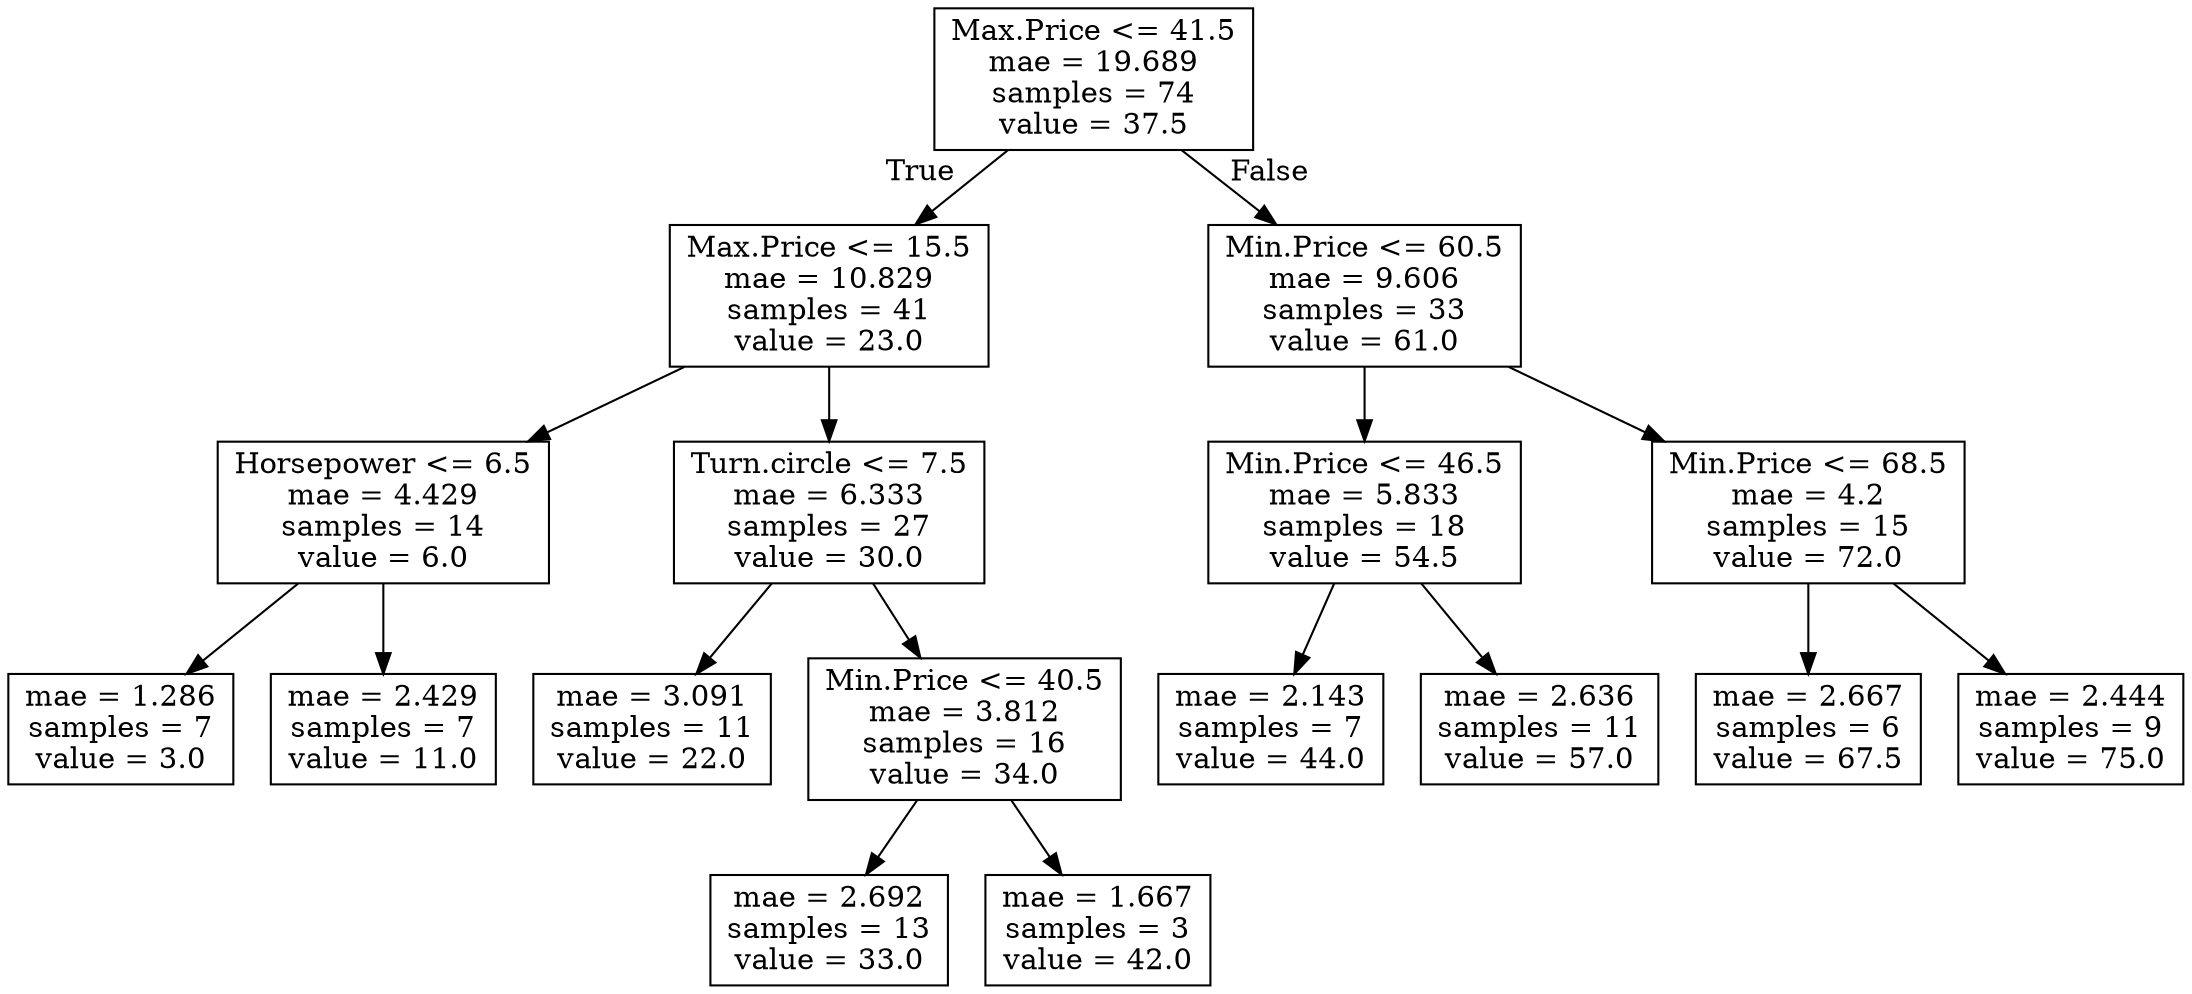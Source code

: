 digraph Tree {
node [shape=box] ;
0 [label="Max.Price <= 41.5\nmae = 19.689\nsamples = 74\nvalue = 37.5"] ;
1 [label="Max.Price <= 15.5\nmae = 10.829\nsamples = 41\nvalue = 23.0"] ;
0 -> 1 [labeldistance=2.5, labelangle=45, headlabel="True"] ;
3 [label="Horsepower <= 6.5\nmae = 4.429\nsamples = 14\nvalue = 6.0"] ;
1 -> 3 ;
11 [label="mae = 1.286\nsamples = 7\nvalue = 3.0"] ;
3 -> 11 ;
12 [label="mae = 2.429\nsamples = 7\nvalue = 11.0"] ;
3 -> 12 ;
4 [label="Turn.circle <= 7.5\nmae = 6.333\nsamples = 27\nvalue = 30.0"] ;
1 -> 4 ;
7 [label="mae = 3.091\nsamples = 11\nvalue = 22.0"] ;
4 -> 7 ;
8 [label="Min.Price <= 40.5\nmae = 3.812\nsamples = 16\nvalue = 34.0"] ;
4 -> 8 ;
15 [label="mae = 2.692\nsamples = 13\nvalue = 33.0"] ;
8 -> 15 ;
16 [label="mae = 1.667\nsamples = 3\nvalue = 42.0"] ;
8 -> 16 ;
2 [label="Min.Price <= 60.5\nmae = 9.606\nsamples = 33\nvalue = 61.0"] ;
0 -> 2 [labeldistance=2.5, labelangle=-45, headlabel="False"] ;
5 [label="Min.Price <= 46.5\nmae = 5.833\nsamples = 18\nvalue = 54.5"] ;
2 -> 5 ;
9 [label="mae = 2.143\nsamples = 7\nvalue = 44.0"] ;
5 -> 9 ;
10 [label="mae = 2.636\nsamples = 11\nvalue = 57.0"] ;
5 -> 10 ;
6 [label="Min.Price <= 68.5\nmae = 4.2\nsamples = 15\nvalue = 72.0"] ;
2 -> 6 ;
13 [label="mae = 2.667\nsamples = 6\nvalue = 67.5"] ;
6 -> 13 ;
14 [label="mae = 2.444\nsamples = 9\nvalue = 75.0"] ;
6 -> 14 ;
}
